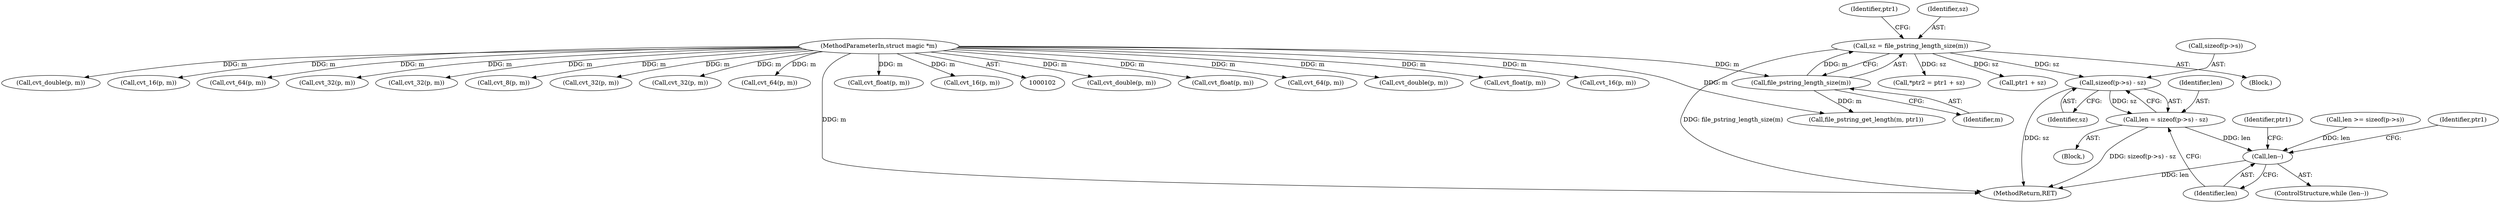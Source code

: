 digraph "1_file_59e63838913eee47f5c120a6c53d4565af638158@API" {
"1000206" [label="(Call,sizeof(p->s) - sz)"];
"1000174" [label="(Call,sz = file_pstring_length_size(m))"];
"1000176" [label="(Call,file_pstring_length_size(m))"];
"1000104" [label="(MethodParameterIn,struct magic *m)"];
"1000204" [label="(Call,len = sizeof(p->s) - sz)"];
"1000213" [label="(Call,len--)"];
"1000712" [label="(Call,cvt_double(p, m))"];
"1000193" [label="(Call,file_pstring_get_length(m, ptr1))"];
"1000206" [label="(Call,sizeof(p->s) - sz)"];
"1000908" [label="(MethodReturn,RET)"];
"1000204" [label="(Call,len = sizeof(p->s) - sz)"];
"1000104" [label="(MethodParameterIn,struct magic *m)"];
"1000185" [label="(Call,*ptr2 = ptr1 + sz)"];
"1000706" [label="(Call,cvt_float(p, m))"];
"1000211" [label="(Identifier,sz)"];
"1000187" [label="(Call,ptr1 + sz)"];
"1000148" [label="(Call,cvt_64(p, m))"];
"1000172" [label="(Block,)"];
"1000886" [label="(Call,cvt_double(p, m))"];
"1000177" [label="(Identifier,m)"];
"1000218" [label="(Identifier,ptr1)"];
"1000659" [label="(Call,cvt_float(p, m))"];
"1000180" [label="(Identifier,ptr1)"];
"1000248" [label="(Call,cvt_16(p, m))"];
"1000175" [label="(Identifier,sz)"];
"1000799" [label="(Call,cvt_double(p, m))"];
"1000131" [label="(Call,cvt_16(p, m))"];
"1000176" [label="(Call,file_pstring_length_size(m))"];
"1000205" [label="(Identifier,len)"];
"1000391" [label="(Call,cvt_64(p, m))"];
"1000174" [label="(Call,sz = file_pstring_length_size(m))"];
"1000214" [label="(Identifier,len)"];
"1000212" [label="(ControlStructure,while (len--))"];
"1000197" [label="(Call,len >= sizeof(p->s))"];
"1000606" [label="(Call,cvt_32(p, m))"];
"1000139" [label="(Call,cvt_32(p, m))"];
"1000213" [label="(Call,len--)"];
"1000224" [label="(Identifier,ptr1)"];
"1000203" [label="(Block,)"];
"1000125" [label="(Call,cvt_8(p, m))"];
"1000463" [label="(Call,cvt_32(p, m))"];
"1000295" [label="(Call,cvt_32(p, m))"];
"1000559" [label="(Call,cvt_64(p, m))"];
"1000612" [label="(Call,cvt_float(p, m))"];
"1000207" [label="(Call,sizeof(p->s))"];
"1000416" [label="(Call,cvt_16(p, m))"];
"1000206" -> "1000204"  [label="AST: "];
"1000206" -> "1000211"  [label="CFG: "];
"1000207" -> "1000206"  [label="AST: "];
"1000211" -> "1000206"  [label="AST: "];
"1000204" -> "1000206"  [label="CFG: "];
"1000206" -> "1000908"  [label="DDG: sz"];
"1000206" -> "1000204"  [label="DDG: sz"];
"1000174" -> "1000206"  [label="DDG: sz"];
"1000174" -> "1000172"  [label="AST: "];
"1000174" -> "1000176"  [label="CFG: "];
"1000175" -> "1000174"  [label="AST: "];
"1000176" -> "1000174"  [label="AST: "];
"1000180" -> "1000174"  [label="CFG: "];
"1000174" -> "1000908"  [label="DDG: file_pstring_length_size(m)"];
"1000176" -> "1000174"  [label="DDG: m"];
"1000174" -> "1000185"  [label="DDG: sz"];
"1000174" -> "1000187"  [label="DDG: sz"];
"1000176" -> "1000177"  [label="CFG: "];
"1000177" -> "1000176"  [label="AST: "];
"1000104" -> "1000176"  [label="DDG: m"];
"1000176" -> "1000193"  [label="DDG: m"];
"1000104" -> "1000102"  [label="AST: "];
"1000104" -> "1000908"  [label="DDG: m"];
"1000104" -> "1000125"  [label="DDG: m"];
"1000104" -> "1000131"  [label="DDG: m"];
"1000104" -> "1000139"  [label="DDG: m"];
"1000104" -> "1000148"  [label="DDG: m"];
"1000104" -> "1000193"  [label="DDG: m"];
"1000104" -> "1000248"  [label="DDG: m"];
"1000104" -> "1000295"  [label="DDG: m"];
"1000104" -> "1000391"  [label="DDG: m"];
"1000104" -> "1000416"  [label="DDG: m"];
"1000104" -> "1000463"  [label="DDG: m"];
"1000104" -> "1000559"  [label="DDG: m"];
"1000104" -> "1000606"  [label="DDG: m"];
"1000104" -> "1000612"  [label="DDG: m"];
"1000104" -> "1000659"  [label="DDG: m"];
"1000104" -> "1000706"  [label="DDG: m"];
"1000104" -> "1000712"  [label="DDG: m"];
"1000104" -> "1000799"  [label="DDG: m"];
"1000104" -> "1000886"  [label="DDG: m"];
"1000204" -> "1000203"  [label="AST: "];
"1000205" -> "1000204"  [label="AST: "];
"1000214" -> "1000204"  [label="CFG: "];
"1000204" -> "1000908"  [label="DDG: sizeof(p->s) - sz"];
"1000204" -> "1000213"  [label="DDG: len"];
"1000213" -> "1000212"  [label="AST: "];
"1000213" -> "1000214"  [label="CFG: "];
"1000214" -> "1000213"  [label="AST: "];
"1000218" -> "1000213"  [label="CFG: "];
"1000224" -> "1000213"  [label="CFG: "];
"1000213" -> "1000908"  [label="DDG: len"];
"1000197" -> "1000213"  [label="DDG: len"];
}
